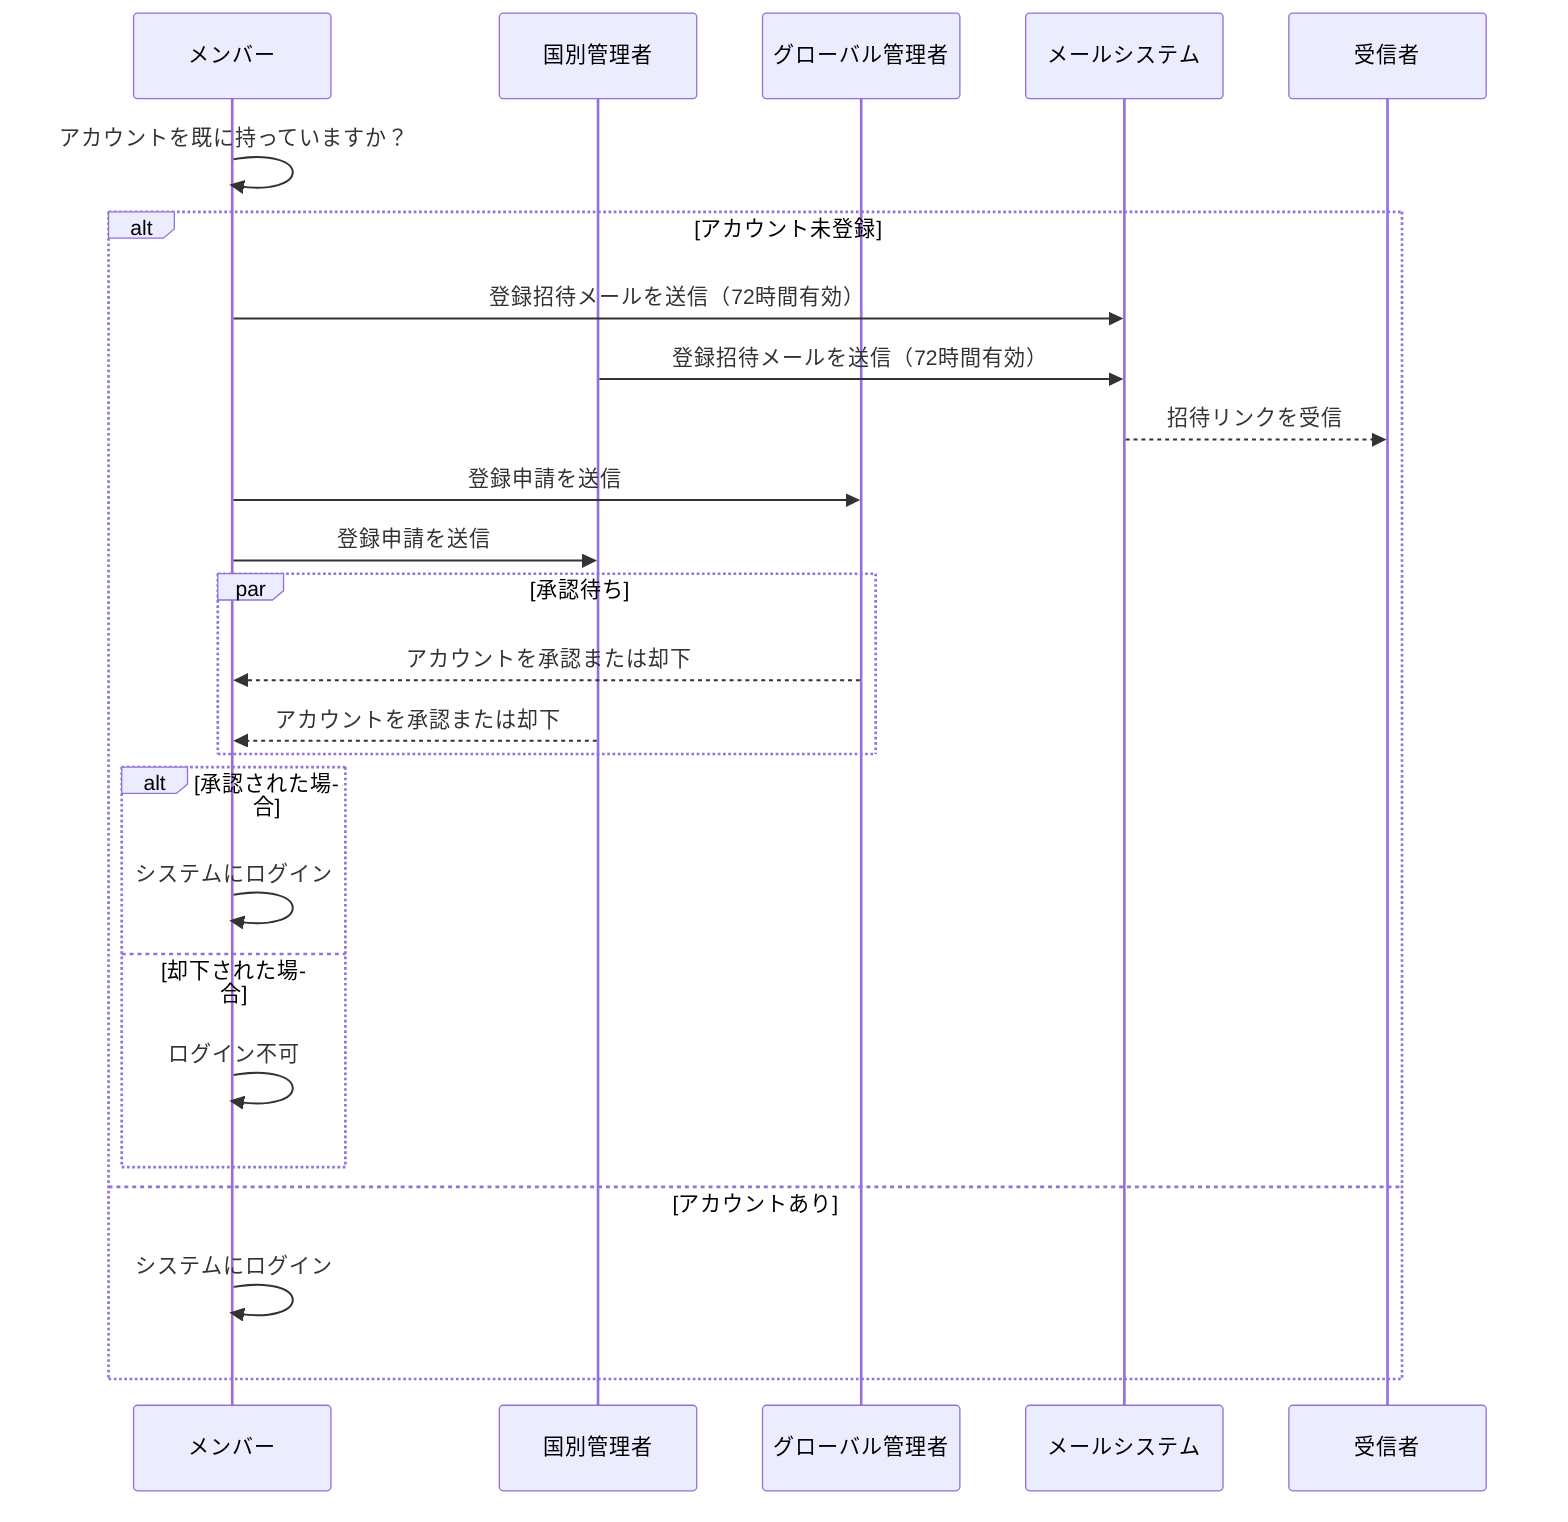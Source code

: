 sequenceDiagram
    participant M as メンバー
    participant CA as 国別管理者
    participant GA as グローバル管理者
    participant Mail as メールシステム

    M->>M: アカウントを既に持っていますか？
    alt アカウント未登録
        M->>Mail: 登録招待メールを送信（72時間有効）
        CA->>Mail: 登録招待メールを送信（72時間有効）
        Mail-->>受信者: 招待リンクを受信

        M->>GA: 登録申請を送信
        M->>CA: 登録申請を送信
        par 承認待ち
            GA-->>M: アカウントを承認または却下
            CA-->>M: アカウントを承認または却下
        end
        alt 承認された場合
            M->>M: システムにログイン
        else 却下された場合
            M->>M: ログイン不可
        end
    else アカウントあり
        M->>M: システムにログイン
    end